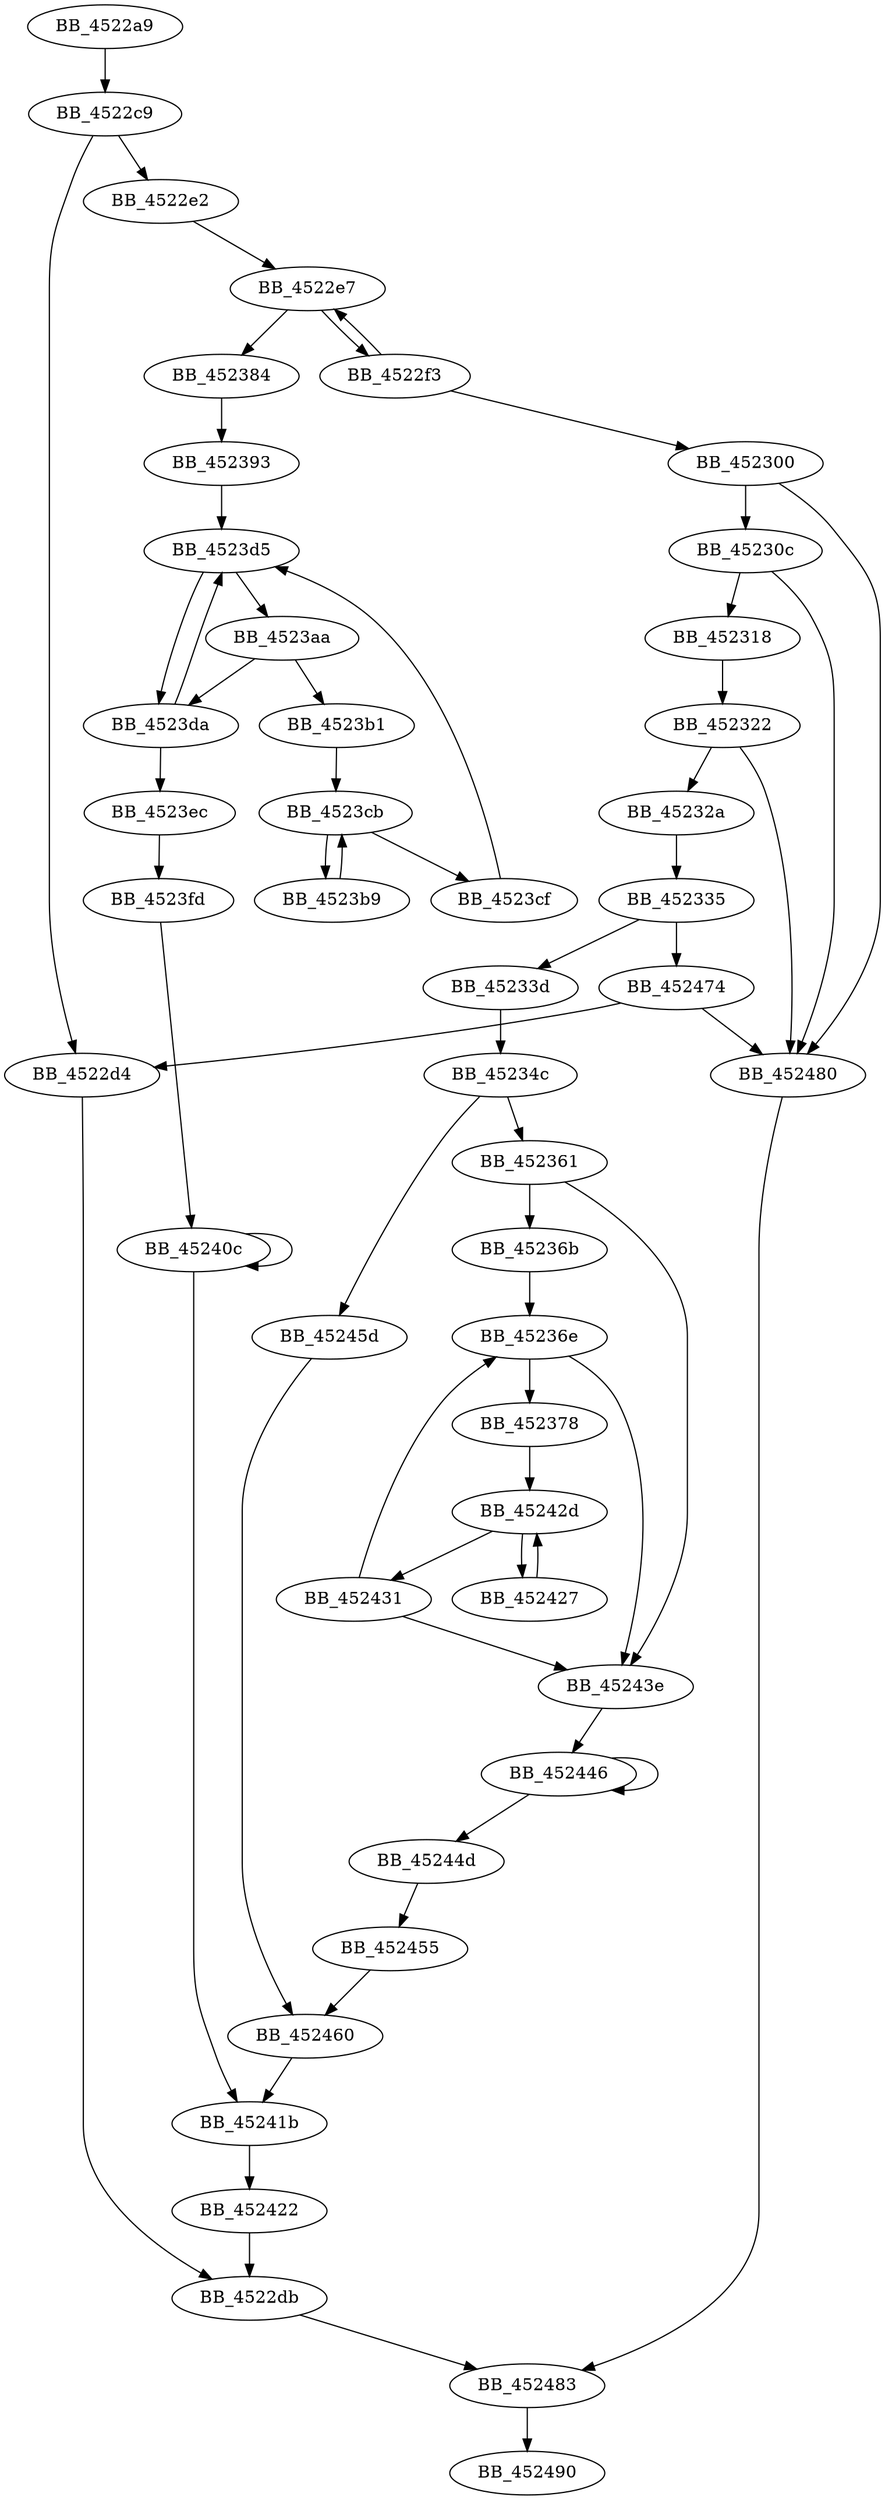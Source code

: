 DiGraph sub_4522A9{
BB_4522a9->BB_4522c9
BB_4522c9->BB_4522d4
BB_4522c9->BB_4522e2
BB_4522d4->BB_4522db
BB_4522db->BB_452483
BB_4522e2->BB_4522e7
BB_4522e7->BB_4522f3
BB_4522e7->BB_452384
BB_4522f3->BB_4522e7
BB_4522f3->BB_452300
BB_452300->BB_45230c
BB_452300->BB_452480
BB_45230c->BB_452318
BB_45230c->BB_452480
BB_452318->BB_452322
BB_452322->BB_45232a
BB_452322->BB_452480
BB_45232a->BB_452335
BB_452335->BB_45233d
BB_452335->BB_452474
BB_45233d->BB_45234c
BB_45234c->BB_452361
BB_45234c->BB_45245d
BB_452361->BB_45236b
BB_452361->BB_45243e
BB_45236b->BB_45236e
BB_45236e->BB_452378
BB_45236e->BB_45243e
BB_452378->BB_45242d
BB_452384->BB_452393
BB_452393->BB_4523d5
BB_4523aa->BB_4523b1
BB_4523aa->BB_4523da
BB_4523b1->BB_4523cb
BB_4523b9->BB_4523cb
BB_4523cb->BB_4523b9
BB_4523cb->BB_4523cf
BB_4523cf->BB_4523d5
BB_4523d5->BB_4523aa
BB_4523d5->BB_4523da
BB_4523da->BB_4523d5
BB_4523da->BB_4523ec
BB_4523ec->BB_4523fd
BB_4523fd->BB_45240c
BB_45240c->BB_45240c
BB_45240c->BB_45241b
BB_45241b->BB_452422
BB_452422->BB_4522db
BB_452427->BB_45242d
BB_45242d->BB_452427
BB_45242d->BB_452431
BB_452431->BB_45236e
BB_452431->BB_45243e
BB_45243e->BB_452446
BB_452446->BB_452446
BB_452446->BB_45244d
BB_45244d->BB_452455
BB_452455->BB_452460
BB_45245d->BB_452460
BB_452460->BB_45241b
BB_452474->BB_4522d4
BB_452474->BB_452480
BB_452480->BB_452483
BB_452483->BB_452490
}
